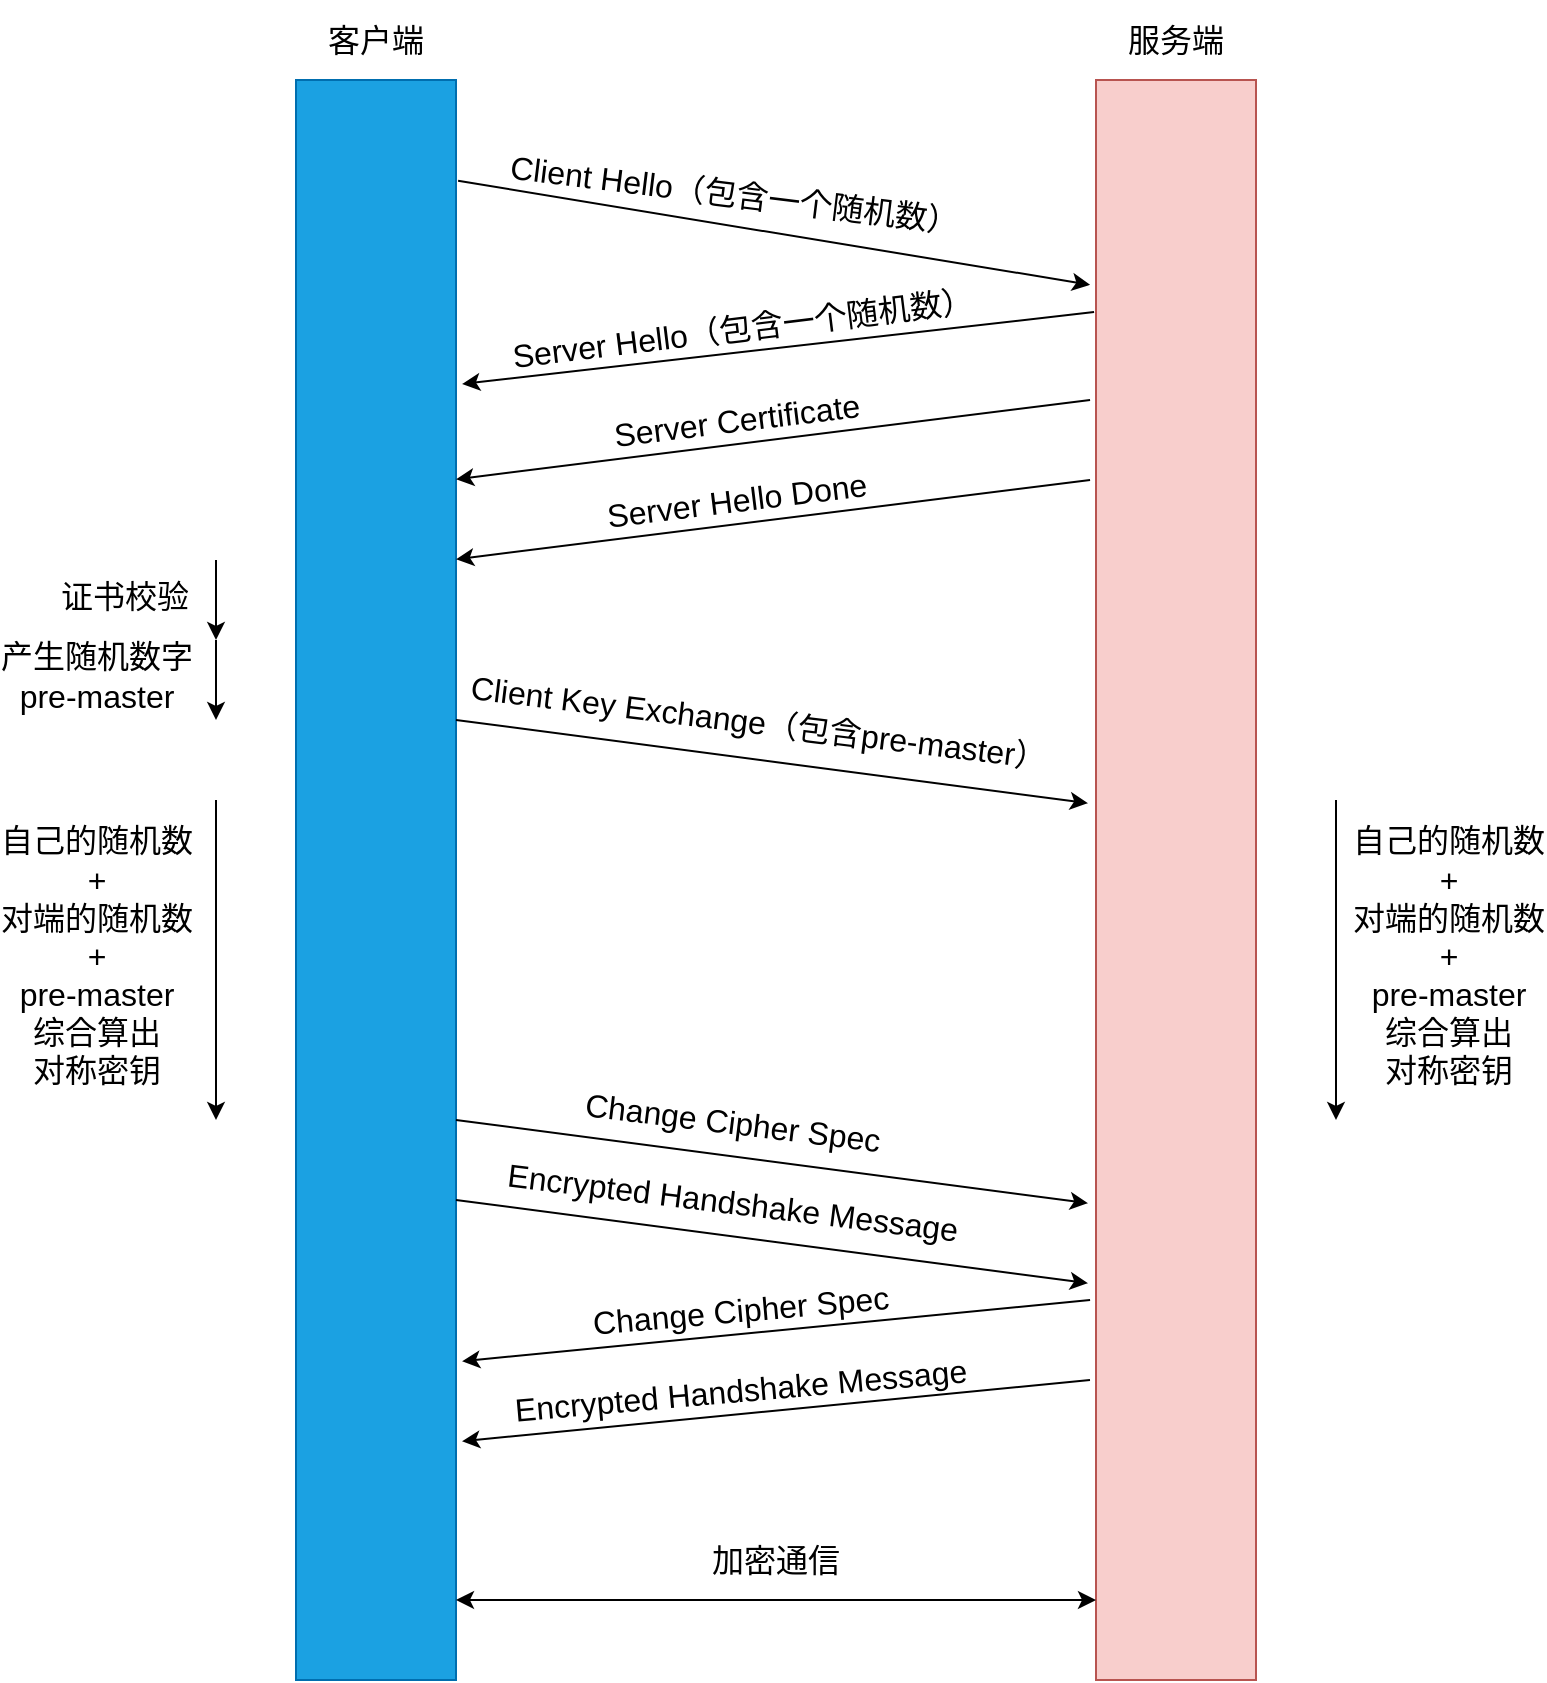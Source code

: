 <mxfile version="14.4.3" type="device"><diagram id="GU6nlF1lRqC1t0GPZiFV" name="第 1 页"><mxGraphModel dx="2839" dy="1854" grid="1" gridSize="10" guides="1" tooltips="1" connect="1" arrows="1" fold="1" page="1" pageScale="1" pageWidth="827" pageHeight="1169" math="0" shadow="0"><root><mxCell id="0"/><mxCell id="1" parent="0"/><mxCell id="SsB4ou6DVBJ-b8I8GzQ5-1" value="" style="text;html=1;strokeColor=#006EAF;fillColor=#1ba1e2;align=center;verticalAlign=middle;whiteSpace=wrap;rounded=0;labelBackgroundColor=none;fontSize=16;fontColor=#ffffff;" vertex="1" parent="1"><mxGeometry x="-720" y="-880" width="80" height="800" as="geometry"/></mxCell><mxCell id="SsB4ou6DVBJ-b8I8GzQ5-6" value="" style="text;html=1;strokeColor=#b85450;fillColor=#f8cecc;align=center;verticalAlign=middle;whiteSpace=wrap;rounded=0;labelBackgroundColor=none;fontSize=16;" vertex="1" parent="1"><mxGeometry x="-320" y="-880" width="80" height="800" as="geometry"/></mxCell><mxCell id="SsB4ou6DVBJ-b8I8GzQ5-8" value="" style="endArrow=classic;html=1;exitX=1.013;exitY=0.063;exitDx=0;exitDy=0;exitPerimeter=0;entryX=-0.037;entryY=0.128;entryDx=0;entryDy=0;entryPerimeter=0;" edge="1" parent="1" source="SsB4ou6DVBJ-b8I8GzQ5-1" target="SsB4ou6DVBJ-b8I8GzQ5-6"><mxGeometry relative="1" as="geometry"><mxPoint x="-640" y="-800" as="sourcePoint"/><mxPoint x="-330" y="-800" as="targetPoint"/></mxGeometry></mxCell><mxCell id="SsB4ou6DVBJ-b8I8GzQ5-9" value="&lt;span style=&quot;font-size: 16px&quot;&gt;Client Hello（包含一个随机数）&lt;/span&gt;" style="edgeLabel;resizable=0;html=1;align=center;verticalAlign=middle;rotation=7;" connectable="0" vertex="1" parent="SsB4ou6DVBJ-b8I8GzQ5-8"><mxGeometry relative="1" as="geometry"><mxPoint x="-20.21" y="-20" as="offset"/></mxGeometry></mxCell><mxCell id="SsB4ou6DVBJ-b8I8GzQ5-10" value="" style="endArrow=classic;html=1;entryX=1.038;entryY=0.19;entryDx=0;entryDy=0;entryPerimeter=0;exitX=-0.012;exitY=0.145;exitDx=0;exitDy=0;exitPerimeter=0;" edge="1" parent="1" source="SsB4ou6DVBJ-b8I8GzQ5-6" target="SsB4ou6DVBJ-b8I8GzQ5-1"><mxGeometry relative="1" as="geometry"><mxPoint x="-330" y="-760" as="sourcePoint"/><mxPoint x="-640" y="-680" as="targetPoint"/></mxGeometry></mxCell><mxCell id="SsB4ou6DVBJ-b8I8GzQ5-11" value="&lt;font style=&quot;font-size: 16px&quot;&gt;Server Hello（包含一个随机数）&lt;/font&gt;" style="edgeLabel;resizable=0;html=1;align=center;verticalAlign=middle;rotation=353;" connectable="0" vertex="1" parent="SsB4ou6DVBJ-b8I8GzQ5-10"><mxGeometry relative="1" as="geometry"><mxPoint x="-18.28" y="-10.19" as="offset"/></mxGeometry></mxCell><mxCell id="SsB4ou6DVBJ-b8I8GzQ5-14" value="" style="endArrow=classic;startArrow=classic;html=1;entryX=0;entryY=0.5;entryDx=0;entryDy=0;" edge="1" parent="1"><mxGeometry width="50" height="50" relative="1" as="geometry"><mxPoint x="-640" y="-120" as="sourcePoint"/><mxPoint x="-320" y="-120" as="targetPoint"/></mxGeometry></mxCell><mxCell id="SsB4ou6DVBJ-b8I8GzQ5-15" value="&lt;span style=&quot;font-size: 16px&quot;&gt;加密通信&lt;/span&gt;" style="text;html=1;strokeColor=none;fillColor=none;align=center;verticalAlign=middle;whiteSpace=wrap;rounded=0;" vertex="1" parent="1"><mxGeometry x="-520" y="-160" width="80" height="40" as="geometry"/></mxCell><mxCell id="SsB4ou6DVBJ-b8I8GzQ5-16" value="&lt;span style=&quot;font-size: 16px&quot;&gt;客户端&lt;/span&gt;" style="text;html=1;strokeColor=none;fillColor=none;align=center;verticalAlign=middle;whiteSpace=wrap;rounded=0;" vertex="1" parent="1"><mxGeometry x="-720" y="-920" width="80" height="40" as="geometry"/></mxCell><mxCell id="SsB4ou6DVBJ-b8I8GzQ5-17" value="&lt;span style=&quot;font-size: 16px&quot;&gt;服务端&lt;/span&gt;" style="text;html=1;strokeColor=none;fillColor=none;align=center;verticalAlign=middle;whiteSpace=wrap;rounded=0;" vertex="1" parent="1"><mxGeometry x="-320" y="-920" width="80" height="40" as="geometry"/></mxCell><mxCell id="SsB4ou6DVBJ-b8I8GzQ5-18" value="" style="endArrow=classic;html=1;entryX=1;entryY=0.25;entryDx=0;entryDy=0;exitX=-0.037;exitY=0.188;exitDx=0;exitDy=0;exitPerimeter=0;" edge="1" parent="1"><mxGeometry relative="1" as="geometry"><mxPoint x="-322.96" y="-720.0" as="sourcePoint"/><mxPoint x="-640" y="-680.32" as="targetPoint"/></mxGeometry></mxCell><mxCell id="SsB4ou6DVBJ-b8I8GzQ5-19" value="&lt;font style=&quot;font-size: 16px&quot;&gt;Server Certificate&lt;/font&gt;" style="edgeLabel;resizable=0;html=1;align=center;verticalAlign=middle;rotation=353;" connectable="0" vertex="1" parent="SsB4ou6DVBJ-b8I8GzQ5-18"><mxGeometry relative="1" as="geometry"><mxPoint x="-18.28" y="-10.19" as="offset"/></mxGeometry></mxCell><mxCell id="SsB4ou6DVBJ-b8I8GzQ5-20" value="" style="endArrow=classic;html=1;entryX=1;entryY=0.25;entryDx=0;entryDy=0;exitX=-0.037;exitY=0.188;exitDx=0;exitDy=0;exitPerimeter=0;" edge="1" parent="1"><mxGeometry relative="1" as="geometry"><mxPoint x="-322.96" y="-680" as="sourcePoint"/><mxPoint x="-640" y="-640.32" as="targetPoint"/></mxGeometry></mxCell><mxCell id="SsB4ou6DVBJ-b8I8GzQ5-21" value="&lt;font style=&quot;font-size: 16px&quot;&gt;Server Hello Done&lt;/font&gt;" style="edgeLabel;resizable=0;html=1;align=center;verticalAlign=middle;rotation=353;" connectable="0" vertex="1" parent="SsB4ou6DVBJ-b8I8GzQ5-20"><mxGeometry relative="1" as="geometry"><mxPoint x="-18.28" y="-10.19" as="offset"/></mxGeometry></mxCell><mxCell id="SsB4ou6DVBJ-b8I8GzQ5-22" value="" style="endArrow=classic;html=1;exitX=1.013;exitY=0.063;exitDx=0;exitDy=0;exitPerimeter=0;entryX=-0.037;entryY=0.128;entryDx=0;entryDy=0;entryPerimeter=0;" edge="1" parent="1"><mxGeometry relative="1" as="geometry"><mxPoint x="-640" y="-560" as="sourcePoint"/><mxPoint x="-324.0" y="-518.4" as="targetPoint"/></mxGeometry></mxCell><mxCell id="SsB4ou6DVBJ-b8I8GzQ5-23" value="&lt;span style=&quot;font-size: 16px&quot;&gt;Client Key Exchange（包含pre-master）&lt;/span&gt;" style="edgeLabel;resizable=0;html=1;align=center;verticalAlign=middle;rotation=7;" connectable="0" vertex="1" parent="SsB4ou6DVBJ-b8I8GzQ5-22"><mxGeometry relative="1" as="geometry"><mxPoint x="-7.81" y="-20" as="offset"/></mxGeometry></mxCell><mxCell id="SsB4ou6DVBJ-b8I8GzQ5-24" value="" style="endArrow=classic;html=1;exitX=1.013;exitY=0.063;exitDx=0;exitDy=0;exitPerimeter=0;entryX=-0.037;entryY=0.128;entryDx=0;entryDy=0;entryPerimeter=0;" edge="1" parent="1"><mxGeometry relative="1" as="geometry"><mxPoint x="-640" y="-360" as="sourcePoint"/><mxPoint x="-324" y="-318.4" as="targetPoint"/></mxGeometry></mxCell><mxCell id="SsB4ou6DVBJ-b8I8GzQ5-25" value="&lt;span style=&quot;font-size: 16px&quot;&gt;Change Cipher Spec&lt;/span&gt;" style="edgeLabel;resizable=0;html=1;align=center;verticalAlign=middle;rotation=7;" connectable="0" vertex="1" parent="SsB4ou6DVBJ-b8I8GzQ5-24"><mxGeometry relative="1" as="geometry"><mxPoint x="-20.21" y="-20" as="offset"/></mxGeometry></mxCell><mxCell id="SsB4ou6DVBJ-b8I8GzQ5-26" value="" style="endArrow=classic;html=1;exitX=1.013;exitY=0.063;exitDx=0;exitDy=0;exitPerimeter=0;entryX=-0.037;entryY=0.128;entryDx=0;entryDy=0;entryPerimeter=0;" edge="1" parent="1"><mxGeometry relative="1" as="geometry"><mxPoint x="-640" y="-320" as="sourcePoint"/><mxPoint x="-324" y="-278.4" as="targetPoint"/></mxGeometry></mxCell><mxCell id="SsB4ou6DVBJ-b8I8GzQ5-27" value="&lt;span style=&quot;font-size: 16px&quot;&gt;Encrypted Handshake Message&lt;/span&gt;" style="edgeLabel;resizable=0;html=1;align=center;verticalAlign=middle;rotation=7;" connectable="0" vertex="1" parent="SsB4ou6DVBJ-b8I8GzQ5-26"><mxGeometry relative="1" as="geometry"><mxPoint x="-20.21" y="-20" as="offset"/></mxGeometry></mxCell><mxCell id="SsB4ou6DVBJ-b8I8GzQ5-28" value="" style="endArrow=classic;html=1;entryX=1.038;entryY=0.715;entryDx=0;entryDy=0;exitX=-0.037;exitY=0.188;exitDx=0;exitDy=0;exitPerimeter=0;entryPerimeter=0;" edge="1" parent="1"><mxGeometry relative="1" as="geometry"><mxPoint x="-322.96" y="-270" as="sourcePoint"/><mxPoint x="-636.96" y="-239.4" as="targetPoint"/></mxGeometry></mxCell><mxCell id="SsB4ou6DVBJ-b8I8GzQ5-29" value="&lt;span style=&quot;font-size: 16px&quot;&gt;Change Cipher Spec&lt;/span&gt;" style="edgeLabel;resizable=0;html=1;align=center;verticalAlign=middle;rotation=355;" connectable="0" vertex="1" parent="SsB4ou6DVBJ-b8I8GzQ5-28"><mxGeometry relative="1" as="geometry"><mxPoint x="-18.28" y="-10.19" as="offset"/></mxGeometry></mxCell><mxCell id="SsB4ou6DVBJ-b8I8GzQ5-30" value="" style="endArrow=classic;html=1;entryX=1.038;entryY=0.715;entryDx=0;entryDy=0;exitX=-0.037;exitY=0.188;exitDx=0;exitDy=0;exitPerimeter=0;entryPerimeter=0;" edge="1" parent="1"><mxGeometry relative="1" as="geometry"><mxPoint x="-323.0" y="-230" as="sourcePoint"/><mxPoint x="-637" y="-199.4" as="targetPoint"/></mxGeometry></mxCell><mxCell id="SsB4ou6DVBJ-b8I8GzQ5-31" value="&lt;span style=&quot;font-size: 16px&quot;&gt;Encrypted Handshake Message&lt;/span&gt;" style="edgeLabel;resizable=0;html=1;align=center;verticalAlign=middle;rotation=355;" connectable="0" vertex="1" parent="SsB4ou6DVBJ-b8I8GzQ5-30"><mxGeometry relative="1" as="geometry"><mxPoint x="-18.28" y="-10.19" as="offset"/></mxGeometry></mxCell><mxCell id="SsB4ou6DVBJ-b8I8GzQ5-32" value="" style="endArrow=classic;html=1;" edge="1" parent="1"><mxGeometry relative="1" as="geometry"><mxPoint x="-760" y="-640" as="sourcePoint"/><mxPoint x="-760" y="-600" as="targetPoint"/></mxGeometry></mxCell><mxCell id="SsB4ou6DVBJ-b8I8GzQ5-33" value="&lt;span style=&quot;font-size: 16px&quot;&gt;证书校验&lt;/span&gt;" style="edgeLabel;resizable=0;html=1;align=center;verticalAlign=middle;rotation=0;" connectable="0" vertex="1" parent="SsB4ou6DVBJ-b8I8GzQ5-32"><mxGeometry relative="1" as="geometry"><mxPoint x="-46" y="-2" as="offset"/></mxGeometry></mxCell><mxCell id="SsB4ou6DVBJ-b8I8GzQ5-34" value="" style="endArrow=classic;html=1;" edge="1" parent="1"><mxGeometry relative="1" as="geometry"><mxPoint x="-760" y="-600" as="sourcePoint"/><mxPoint x="-760" y="-560" as="targetPoint"/></mxGeometry></mxCell><mxCell id="SsB4ou6DVBJ-b8I8GzQ5-35" value="&lt;span style=&quot;font-size: 16px&quot;&gt;产生随机数字&lt;br&gt;pre-master&lt;br&gt;&lt;/span&gt;" style="edgeLabel;resizable=0;html=1;align=center;verticalAlign=middle;rotation=0;" connectable="0" vertex="1" parent="SsB4ou6DVBJ-b8I8GzQ5-34"><mxGeometry relative="1" as="geometry"><mxPoint x="-60" y="-2" as="offset"/></mxGeometry></mxCell><mxCell id="SsB4ou6DVBJ-b8I8GzQ5-36" value="" style="endArrow=classic;html=1;" edge="1" parent="1"><mxGeometry relative="1" as="geometry"><mxPoint x="-760" y="-520" as="sourcePoint"/><mxPoint x="-760" y="-360" as="targetPoint"/></mxGeometry></mxCell><mxCell id="SsB4ou6DVBJ-b8I8GzQ5-37" value="&lt;span style=&quot;font-size: 16px&quot;&gt;自己的随机数&lt;br&gt;+&lt;br&gt;对端的随机数&lt;br&gt;+&lt;br&gt;pre-master&lt;br&gt;综合算出&lt;br&gt;对称密钥&lt;br&gt;&lt;/span&gt;" style="edgeLabel;resizable=0;html=1;align=center;verticalAlign=middle;rotation=0;" connectable="0" vertex="1" parent="SsB4ou6DVBJ-b8I8GzQ5-36"><mxGeometry relative="1" as="geometry"><mxPoint x="-60" y="-2" as="offset"/></mxGeometry></mxCell><mxCell id="SsB4ou6DVBJ-b8I8GzQ5-38" value="" style="endArrow=classic;html=1;" edge="1" parent="1"><mxGeometry relative="1" as="geometry"><mxPoint x="-200" y="-520" as="sourcePoint"/><mxPoint x="-200" y="-360" as="targetPoint"/></mxGeometry></mxCell><mxCell id="SsB4ou6DVBJ-b8I8GzQ5-39" value="&lt;span style=&quot;font-size: 16px&quot;&gt;自己的随机数&lt;br&gt;+&lt;br&gt;对端的随机数&lt;br&gt;+&lt;br&gt;pre-master&lt;br&gt;综合算出&lt;br&gt;对称密钥&lt;br&gt;&lt;/span&gt;" style="edgeLabel;resizable=0;html=1;align=center;verticalAlign=middle;rotation=0;" connectable="0" vertex="1" parent="SsB4ou6DVBJ-b8I8GzQ5-38"><mxGeometry relative="1" as="geometry"><mxPoint x="56" y="-2" as="offset"/></mxGeometry></mxCell></root></mxGraphModel></diagram></mxfile>